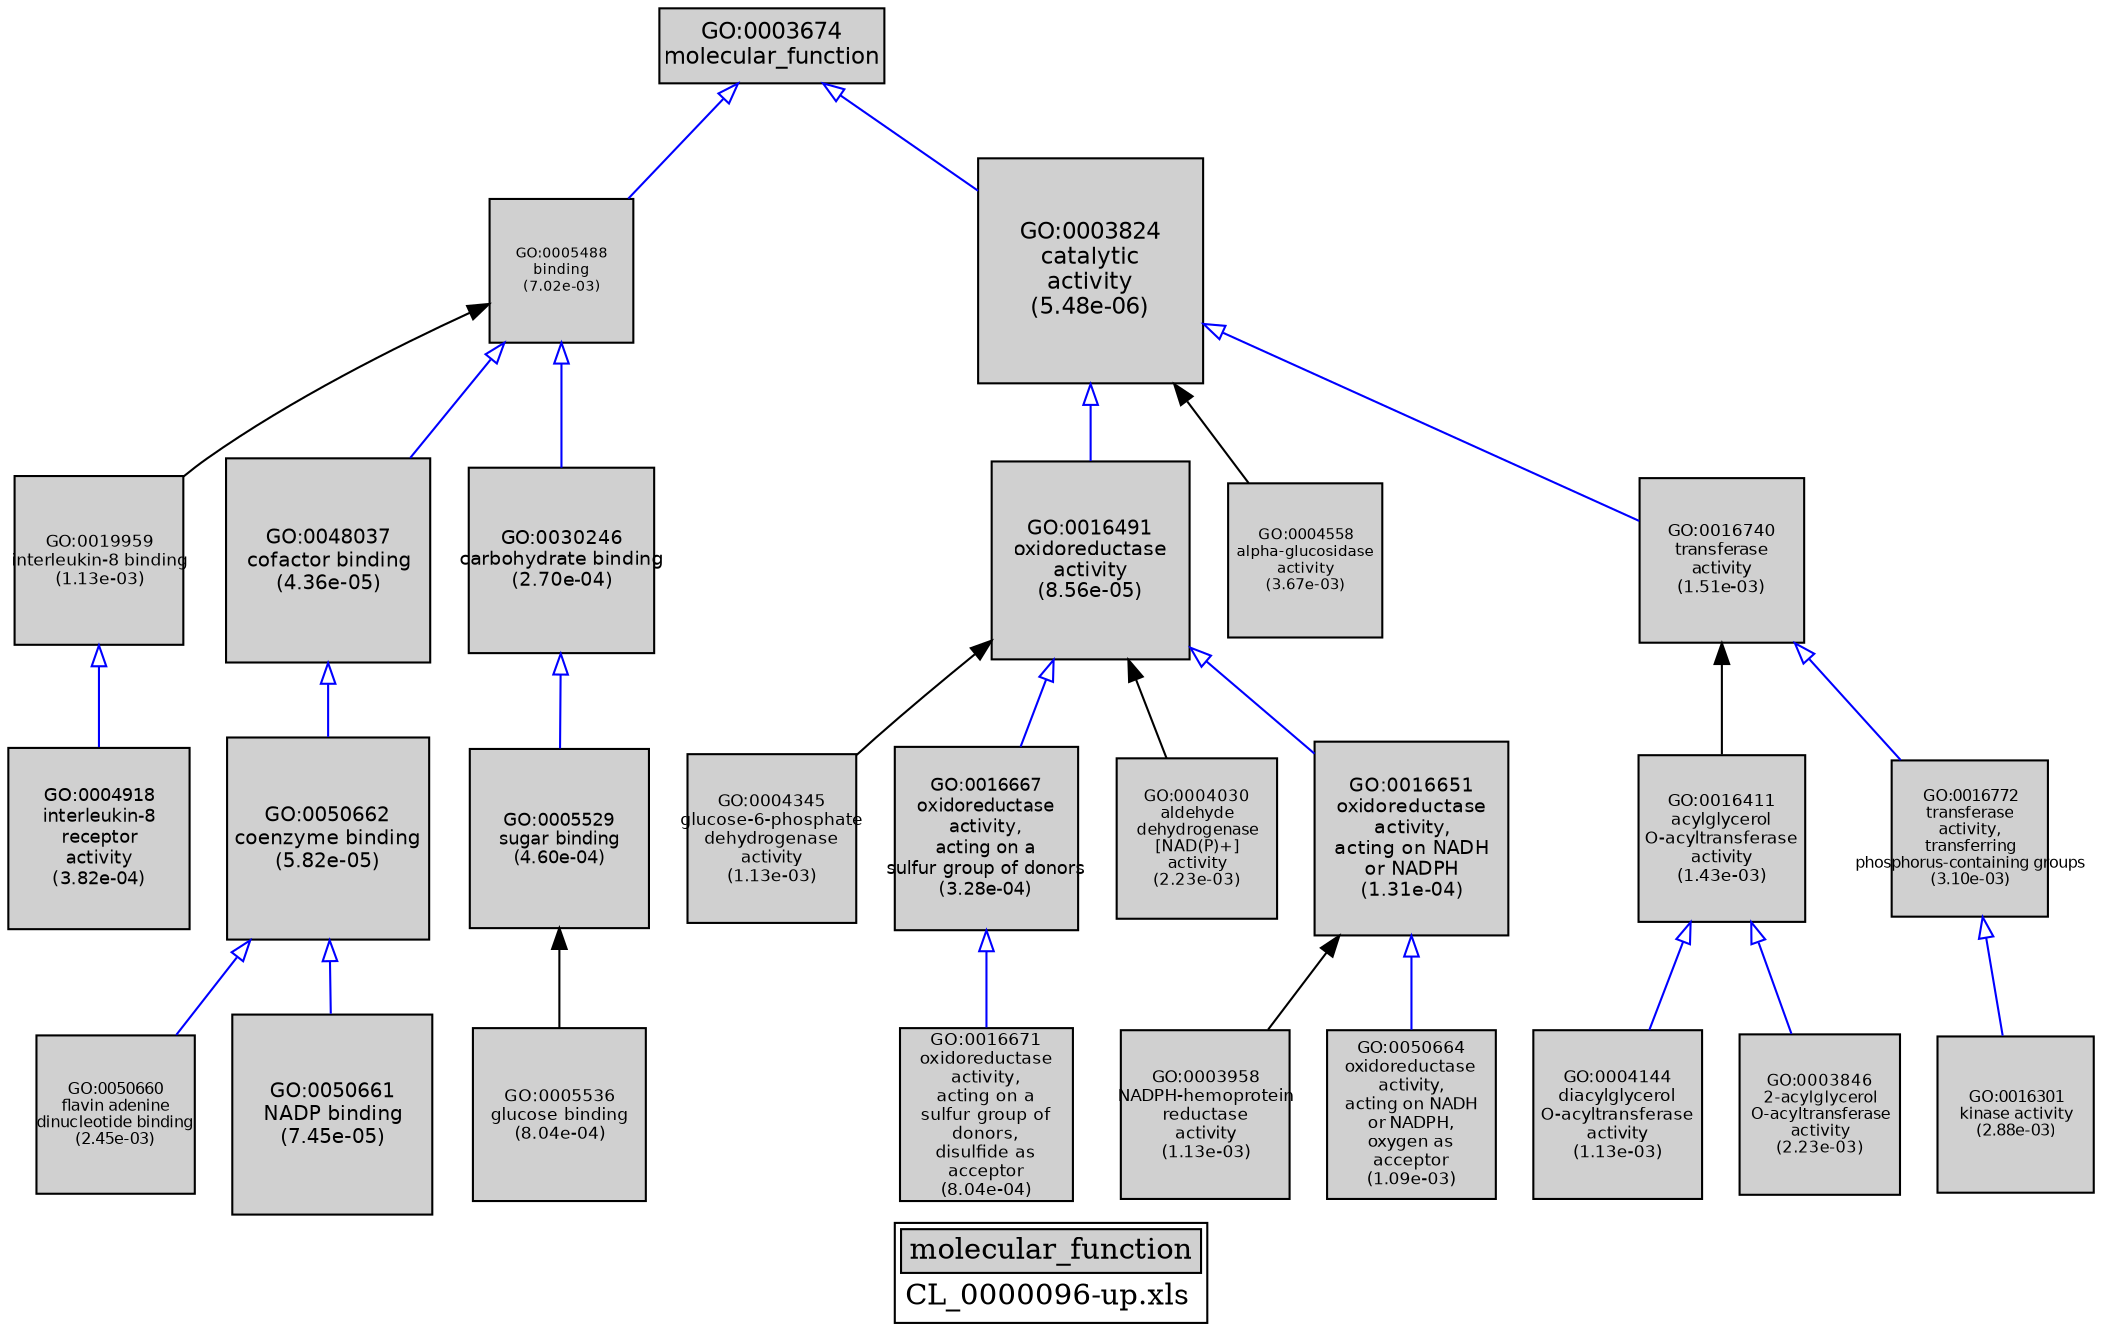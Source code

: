 digraph "molecular_function" {
graph [ bgcolor = "#FFFFFF", label = <<TABLE COLOR="black" BGCOLOR="white"><TR><TD COLSPAN="2" BGCOLOR="#D0D0D0"><FONT COLOR="black">molecular_function</FONT></TD></TR><TR><TD BORDER="0">CL_0000096-up.xls</TD></TR></TABLE>> ];
node [ fontname = "Helvetica" ];

subgraph "nodes" {

node [ style = "filled", fixedsize = "true", width = 1, shape = "box", fontsize = 9, fillcolor = "#D0D0D0", fontcolor = "black", color = "black" ];

"GO:0005536" [ URL = "#GO:0005536", label = <<TABLE BORDER="0"><TR><TD>GO:0005536<BR/>glucose binding<BR/>(8.04e-04)</TD></TR></TABLE>>, width = 1.15216137129, shape = "box", fontsize = 8.29556187329, height = 1.15216137129 ];
"GO:0016411" [ URL = "#GO:0016411", label = <<TABLE BORDER="0"><TR><TD>GO:0016411<BR/>acylglycerol<BR/>O-acyltransferase<BR/>activity<BR/>(1.43e-03)</TD></TR></TABLE>>, width = 1.10488833794, shape = "box", fontsize = 7.95519603319, height = 1.10488833794 ];
"GO:0050660" [ URL = "#GO:0050660", label = <<TABLE BORDER="0"><TR><TD>GO:0050660<BR/>flavin adenine<BR/>dinucleotide binding<BR/>(2.45e-03)</TD></TR></TABLE>>, width = 1.05896370025, shape = "box", fontsize = 7.62453864182, height = 1.05896370025 ];
"GO:0050661" [ URL = "#GO:0050661", label = <<TABLE BORDER="0"><TR><TD>GO:0050661<BR/>NADP binding<BR/>(7.45e-05)</TD></TR></TABLE>>, width = 1.32943600589, shape = "box", fontsize = 9.57193924244, height = 1.32943600589 ];
"GO:0016491" [ URL = "#GO:0016491", label = <<TABLE BORDER="0"><TR><TD>GO:0016491<BR/>oxidoreductase<BR/>activity<BR/>(8.56e-05)</TD></TR></TABLE>>, width = 1.31975363843, shape = "box", fontsize = 9.5022261967, height = 1.31975363843 ];
"GO:0004558" [ URL = "#GO:0004558", label = <<TABLE BORDER="0"><TR><TD>GO:0004558<BR/>alpha-glucosidase<BR/>activity<BR/>(3.67e-03)</TD></TR></TABLE>>, width = 1.02308452358, shape = "box", fontsize = 7.36620856975, height = 1.02308452358 ];
"GO:0004918" [ URL = "#GO:0004918", label = <<TABLE BORDER="0"><TR><TD>GO:0004918<BR/>interleukin-8<BR/>receptor<BR/>activity<BR/>(3.82e-04)</TD></TR></TABLE>>, width = 1.21046094784, shape = "box", fontsize = 8.71531882442, height = 1.21046094784 ];
"GO:0016740" [ URL = "#GO:0016740", label = <<TABLE BORDER="0"><TR><TD>GO:0016740<BR/>transferase<BR/>activity<BR/>(1.51e-03)</TD></TR></TABLE>>, width = 1.1002863854, shape = "box", fontsize = 7.92206197485, height = 1.1002863854 ];
"GO:0004345" [ URL = "#GO:0004345", label = <<TABLE BORDER="0"><TR><TD>GO:0004345<BR/>glucose-6-phosphate<BR/>dehydrogenase<BR/>activity<BR/>(1.13e-03)</TD></TR></TABLE>>, width = 1.12449942153, shape = "box", fontsize = 8.09639583502, height = 1.12449942153 ];
"GO:0016667" [ URL = "#GO:0016667", label = <<TABLE BORDER="0"><TR><TD>GO:0016667<BR/>oxidoreductase<BR/>activity,<BR/>acting on a<BR/>sulfur group of donors<BR/>(3.28e-04)</TD></TR></TABLE>>, width = 1.22193397774, shape = "box", fontsize = 8.79792463975, height = 1.22193397774 ];
"GO:0004030" [ URL = "#GO:0004030", label = <<TABLE BORDER="0"><TR><TD>GO:0004030<BR/>aldehyde<BR/>dehydrogenase<BR/>[NAD(P)+]<BR/>activity<BR/>(2.23e-03)</TD></TR></TABLE>>, width = 1.06712095615, shape = "box", fontsize = 7.68327088431, height = 1.06712095615 ];
"GO:0004144" [ URL = "#GO:0004144", label = <<TABLE BORDER="0"><TR><TD>GO:0004144<BR/>diacylglycerol<BR/>O-acyltransferase<BR/>activity<BR/>(1.13e-03)</TD></TR></TABLE>>, width = 1.12449942153, shape = "box", fontsize = 8.09639583502, height = 1.12449942153 ];
"GO:0005488" [ URL = "#GO:0005488", label = <<TABLE BORDER="0"><TR><TD>GO:0005488<BR/>binding<BR/>(7.02e-03)</TD></TR></TABLE>>, width = 0.962730955915, shape = "box", fontsize = 6.93166288259, height = 0.962730955915 ];
"GO:0003674" [ URL = "#GO:0003674", label = <<TABLE BORDER="0"><TR><TD>GO:0003674<BR/>molecular_function</TD></TR></TABLE>>, width = 1.5, shape = "box", fontsize = 10.8 ];
"GO:0003958" [ URL = "#GO:0003958", label = <<TABLE BORDER="0"><TR><TD>GO:0003958<BR/>NADPH-hemoprotein<BR/>reductase<BR/>activity<BR/>(1.13e-03)</TD></TR></TABLE>>, width = 1.12449942153, shape = "box", fontsize = 8.09639583502, height = 1.12449942153 ];
"GO:0016671" [ URL = "#GO:0016671", label = <<TABLE BORDER="0"><TR><TD>GO:0016671<BR/>oxidoreductase<BR/>activity,<BR/>acting on a<BR/>sulfur group of<BR/>donors,<BR/>disulfide as<BR/>acceptor<BR/>(8.04e-04)</TD></TR></TABLE>>, width = 1.15216137129, shape = "box", fontsize = 8.29556187329, height = 1.15216137129 ];
"GO:0003824" [ URL = "#GO:0003824", label = <<TABLE BORDER="0"><TR><TD>GO:0003824<BR/>catalytic<BR/>activity<BR/>(5.48e-06)</TD></TR></TABLE>>, width = 1.5, shape = "box", fontsize = 10.8, height = 1.5 ];
"GO:0003846" [ URL = "#GO:0003846", label = <<TABLE BORDER="0"><TR><TD>GO:0003846<BR/>2-acylglycerol<BR/>O-acyltransferase<BR/>activity<BR/>(2.23e-03)</TD></TR></TABLE>>, width = 1.06712095615, shape = "box", fontsize = 7.68327088431, height = 1.06712095615 ];
"GO:0019959" [ URL = "#GO:0019959", label = <<TABLE BORDER="0"><TR><TD>GO:0019959<BR/>interleukin-8 binding<BR/>(1.13e-03)</TD></TR></TABLE>>, width = 1.12449942153, shape = "box", fontsize = 8.09639583502, height = 1.12449942153 ];
"GO:0050662" [ URL = "#GO:0050662", label = <<TABLE BORDER="0"><TR><TD>GO:0050662<BR/>coenzyme binding<BR/>(5.82e-05)</TD></TR></TABLE>>, width = 1.34653571931, shape = "box", fontsize = 9.695057179, height = 1.34653571931 ];
"GO:0050664" [ URL = "#GO:0050664", label = <<TABLE BORDER="0"><TR><TD>GO:0050664<BR/>oxidoreductase<BR/>activity,<BR/>acting on NADH<BR/>or NADPH,<BR/>oxygen as<BR/>acceptor<BR/>(1.09e-03)</TD></TR></TABLE>>, width = 1.127512109, shape = "box", fontsize = 8.11808718481, height = 1.127512109 ];
"GO:0016301" [ URL = "#GO:0016301", label = <<TABLE BORDER="0"><TR><TD>GO:0016301<BR/>kinase activity<BR/>(2.88e-03)</TD></TR></TABLE>>, width = 1.04467464851, shape = "box", fontsize = 7.52165746927, height = 1.04467464851 ];
"GO:0048037" [ URL = "#GO:0048037", label = <<TABLE BORDER="0"><TR><TD>GO:0048037<BR/>cofactor binding<BR/>(4.36e-05)</TD></TR></TABLE>>, width = 1.36614331917, shape = "box", fontsize = 9.83623189803, height = 1.36614331917 ];
"GO:0016651" [ URL = "#GO:0016651", label = <<TABLE BORDER="0"><TR><TD>GO:0016651<BR/>oxidoreductase<BR/>activity,<BR/>acting on NADH<BR/>or NADPH<BR/>(1.31e-04)</TD></TR></TABLE>>, width = 1.28957745969, shape = "box", fontsize = 9.28495770975, height = 1.28957745969 ];
"GO:0016772" [ URL = "#GO:0016772", label = <<TABLE BORDER="0"><TR><TD>GO:0016772<BR/>transferase<BR/>activity,<BR/>transferring<BR/>phosphorus-containing groups<BR/>(3.10e-03)</TD></TR></TABLE>>, width = 1.03836358985, shape = "box", fontsize = 7.47621784694, height = 1.03836358985 ];
"GO:0030246" [ URL = "#GO:0030246", label = <<TABLE BORDER="0"><TR><TD>GO:0030246<BR/>carbohydrate binding<BR/>(2.70e-04)</TD></TR></TABLE>>, width = 1.23654736735, shape = "box", fontsize = 8.90314104491, height = 1.23654736735 ];
"GO:0005529" [ URL = "#GO:0005529", label = <<TABLE BORDER="0"><TR><TD>GO:0005529<BR/>sugar binding<BR/>(4.60e-04)</TD></TR></TABLE>>, width = 1.19610820003, shape = "box", fontsize = 8.61197904021, height = 1.19610820003 ];
}
subgraph "edges" {


edge [ dir = "back", weight = 1 ];
subgraph "regulates" {


edge [ color = "cyan", arrowtail = "none" ];
subgraph "positive" {


edge [ color = "green", arrowtail = "vee" ];
}
subgraph "negative" {


edge [ color = "red", arrowtail = "tee" ];
}
}
subgraph "part_of" {


edge [ color = "purple", arrowtail = "diamond", weight = 2.5 ];
}
subgraph "is_a" {


edge [ color = "blue", arrowtail = "empty", weight = 5.0 ];
"GO:0050662" -> "GO:0050660";
"GO:0048037" -> "GO:0050662";
"GO:0016740" -> "GO:0016772";
"GO:0005488" -> "GO:0048037";
"GO:0016491" -> "GO:0016651";
"GO:0016651" -> "GO:0050664";
"GO:0030246" -> "GO:0005529";
"GO:0016667" -> "GO:0016671";
"GO:0003674" -> "GO:0005488";
"GO:0003824" -> "GO:0016740";
"GO:0016411" -> "GO:0004144";
"GO:0016411" -> "GO:0003846";
"GO:0016491" -> "GO:0016667";
"GO:0019959" -> "GO:0004918";
"GO:0003824" -> "GO:0016491";
"GO:0003674" -> "GO:0003824";
"GO:0005488" -> "GO:0030246";
"GO:0050662" -> "GO:0050661";
"GO:0016772" -> "GO:0016301";
}
"GO:0016651" -> "GO:0003958";
"GO:0016491" -> "GO:0004030";
"GO:0016491" -> "GO:0004345";
"GO:0003824" -> "GO:0004558";
"GO:0016740" -> "GO:0016411";
"GO:0005488" -> "GO:0019959";
"GO:0005529" -> "GO:0005536";
}
}
